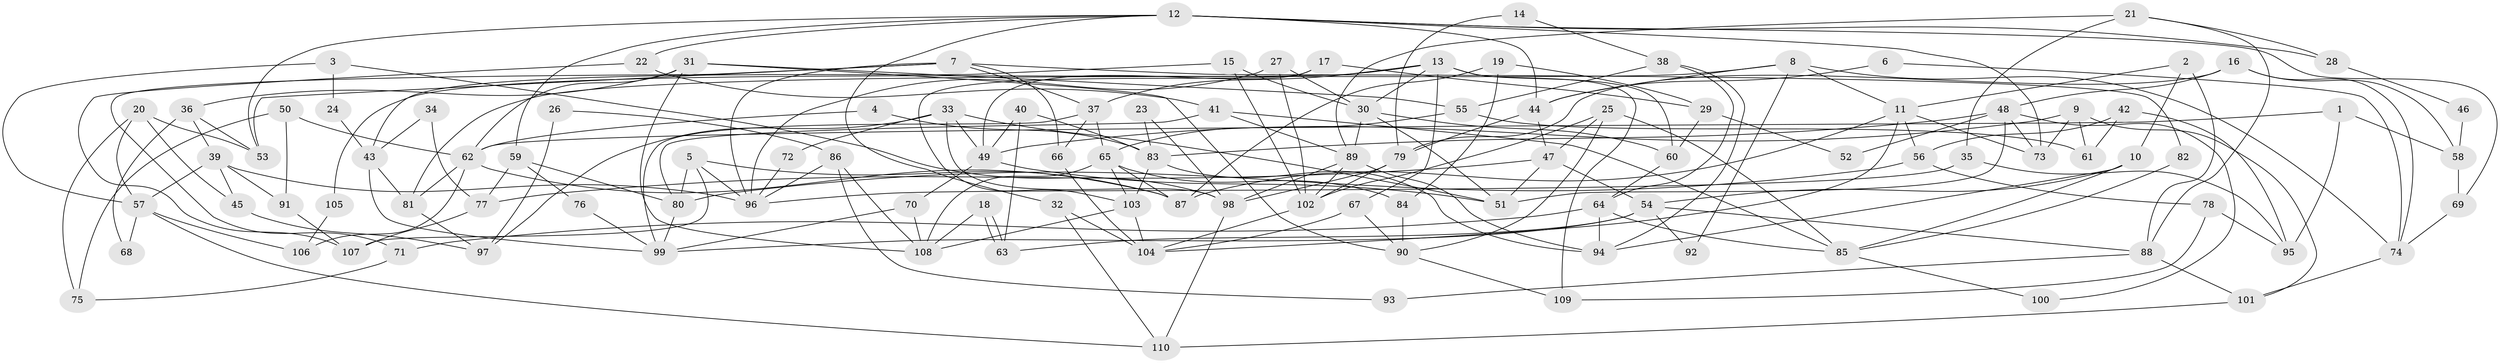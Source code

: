 // coarse degree distribution, {9: 0.045454545454545456, 7: 0.18181818181818182, 5: 0.1590909090909091, 13: 0.022727272727272728, 12: 0.045454545454545456, 10: 0.09090909090909091, 4: 0.1590909090909091, 3: 0.09090909090909091, 2: 0.1590909090909091, 6: 0.022727272727272728, 8: 0.022727272727272728}
// Generated by graph-tools (version 1.1) at 2025/51/03/04/25 22:51:13]
// undirected, 110 vertices, 220 edges
graph export_dot {
  node [color=gray90,style=filled];
  1;
  2;
  3;
  4;
  5;
  6;
  7;
  8;
  9;
  10;
  11;
  12;
  13;
  14;
  15;
  16;
  17;
  18;
  19;
  20;
  21;
  22;
  23;
  24;
  25;
  26;
  27;
  28;
  29;
  30;
  31;
  32;
  33;
  34;
  35;
  36;
  37;
  38;
  39;
  40;
  41;
  42;
  43;
  44;
  45;
  46;
  47;
  48;
  49;
  50;
  51;
  52;
  53;
  54;
  55;
  56;
  57;
  58;
  59;
  60;
  61;
  62;
  63;
  64;
  65;
  66;
  67;
  68;
  69;
  70;
  71;
  72;
  73;
  74;
  75;
  76;
  77;
  78;
  79;
  80;
  81;
  82;
  83;
  84;
  85;
  86;
  87;
  88;
  89;
  90;
  91;
  92;
  93;
  94;
  95;
  96;
  97;
  98;
  99;
  100;
  101;
  102;
  103;
  104;
  105;
  106;
  107;
  108;
  109;
  110;
  1 -- 62;
  1 -- 58;
  1 -- 95;
  2 -- 10;
  2 -- 11;
  2 -- 88;
  3 -- 98;
  3 -- 57;
  3 -- 24;
  4 -- 62;
  4 -- 83;
  5 -- 80;
  5 -- 87;
  5 -- 96;
  5 -- 107;
  6 -- 44;
  6 -- 74;
  7 -- 37;
  7 -- 96;
  7 -- 53;
  7 -- 66;
  7 -- 71;
  7 -- 82;
  8 -- 74;
  8 -- 11;
  8 -- 44;
  8 -- 81;
  8 -- 92;
  9 -- 49;
  9 -- 73;
  9 -- 61;
  9 -- 101;
  10 -- 54;
  10 -- 85;
  10 -- 94;
  11 -- 56;
  11 -- 104;
  11 -- 73;
  11 -- 87;
  12 -- 53;
  12 -- 32;
  12 -- 22;
  12 -- 28;
  12 -- 44;
  12 -- 59;
  12 -- 69;
  12 -- 73;
  13 -- 67;
  13 -- 30;
  13 -- 37;
  13 -- 60;
  13 -- 105;
  13 -- 109;
  14 -- 79;
  14 -- 38;
  15 -- 30;
  15 -- 102;
  15 -- 43;
  16 -- 79;
  16 -- 48;
  16 -- 58;
  16 -- 74;
  17 -- 29;
  17 -- 103;
  17 -- 49;
  18 -- 108;
  18 -- 63;
  18 -- 63;
  19 -- 84;
  19 -- 87;
  19 -- 29;
  20 -- 57;
  20 -- 45;
  20 -- 53;
  20 -- 75;
  21 -- 88;
  21 -- 89;
  21 -- 28;
  21 -- 35;
  22 -- 41;
  22 -- 107;
  23 -- 83;
  23 -- 98;
  24 -- 43;
  25 -- 102;
  25 -- 47;
  25 -- 85;
  25 -- 90;
  26 -- 97;
  26 -- 86;
  27 -- 102;
  27 -- 30;
  27 -- 96;
  28 -- 46;
  29 -- 60;
  29 -- 52;
  30 -- 89;
  30 -- 51;
  30 -- 60;
  31 -- 36;
  31 -- 55;
  31 -- 62;
  31 -- 90;
  31 -- 108;
  32 -- 110;
  32 -- 104;
  33 -- 49;
  33 -- 51;
  33 -- 72;
  33 -- 97;
  33 -- 98;
  34 -- 43;
  34 -- 77;
  35 -- 96;
  35 -- 95;
  36 -- 39;
  36 -- 53;
  36 -- 68;
  37 -- 99;
  37 -- 65;
  37 -- 66;
  38 -- 55;
  38 -- 94;
  38 -- 64;
  39 -- 96;
  39 -- 91;
  39 -- 45;
  39 -- 57;
  40 -- 49;
  40 -- 83;
  40 -- 63;
  41 -- 89;
  41 -- 85;
  41 -- 80;
  42 -- 95;
  42 -- 56;
  42 -- 61;
  43 -- 99;
  43 -- 81;
  44 -- 47;
  44 -- 79;
  45 -- 97;
  46 -- 58;
  47 -- 77;
  47 -- 51;
  47 -- 54;
  48 -- 73;
  48 -- 83;
  48 -- 51;
  48 -- 52;
  48 -- 100;
  49 -- 51;
  49 -- 70;
  50 -- 75;
  50 -- 62;
  50 -- 91;
  54 -- 63;
  54 -- 88;
  54 -- 92;
  54 -- 99;
  55 -- 61;
  55 -- 65;
  56 -- 80;
  56 -- 78;
  57 -- 110;
  57 -- 68;
  57 -- 106;
  58 -- 69;
  59 -- 80;
  59 -- 76;
  59 -- 77;
  60 -- 64;
  62 -- 81;
  62 -- 87;
  62 -- 106;
  64 -- 71;
  64 -- 85;
  64 -- 94;
  65 -- 87;
  65 -- 84;
  65 -- 103;
  65 -- 108;
  66 -- 104;
  67 -- 90;
  67 -- 104;
  69 -- 74;
  70 -- 108;
  70 -- 99;
  71 -- 75;
  72 -- 96;
  74 -- 101;
  76 -- 99;
  77 -- 107;
  78 -- 109;
  78 -- 95;
  79 -- 98;
  79 -- 102;
  80 -- 99;
  81 -- 97;
  82 -- 85;
  83 -- 103;
  83 -- 94;
  84 -- 90;
  85 -- 100;
  86 -- 108;
  86 -- 96;
  86 -- 93;
  88 -- 93;
  88 -- 101;
  89 -- 102;
  89 -- 94;
  89 -- 98;
  90 -- 109;
  91 -- 107;
  98 -- 110;
  101 -- 110;
  102 -- 104;
  103 -- 108;
  103 -- 104;
  105 -- 106;
}
